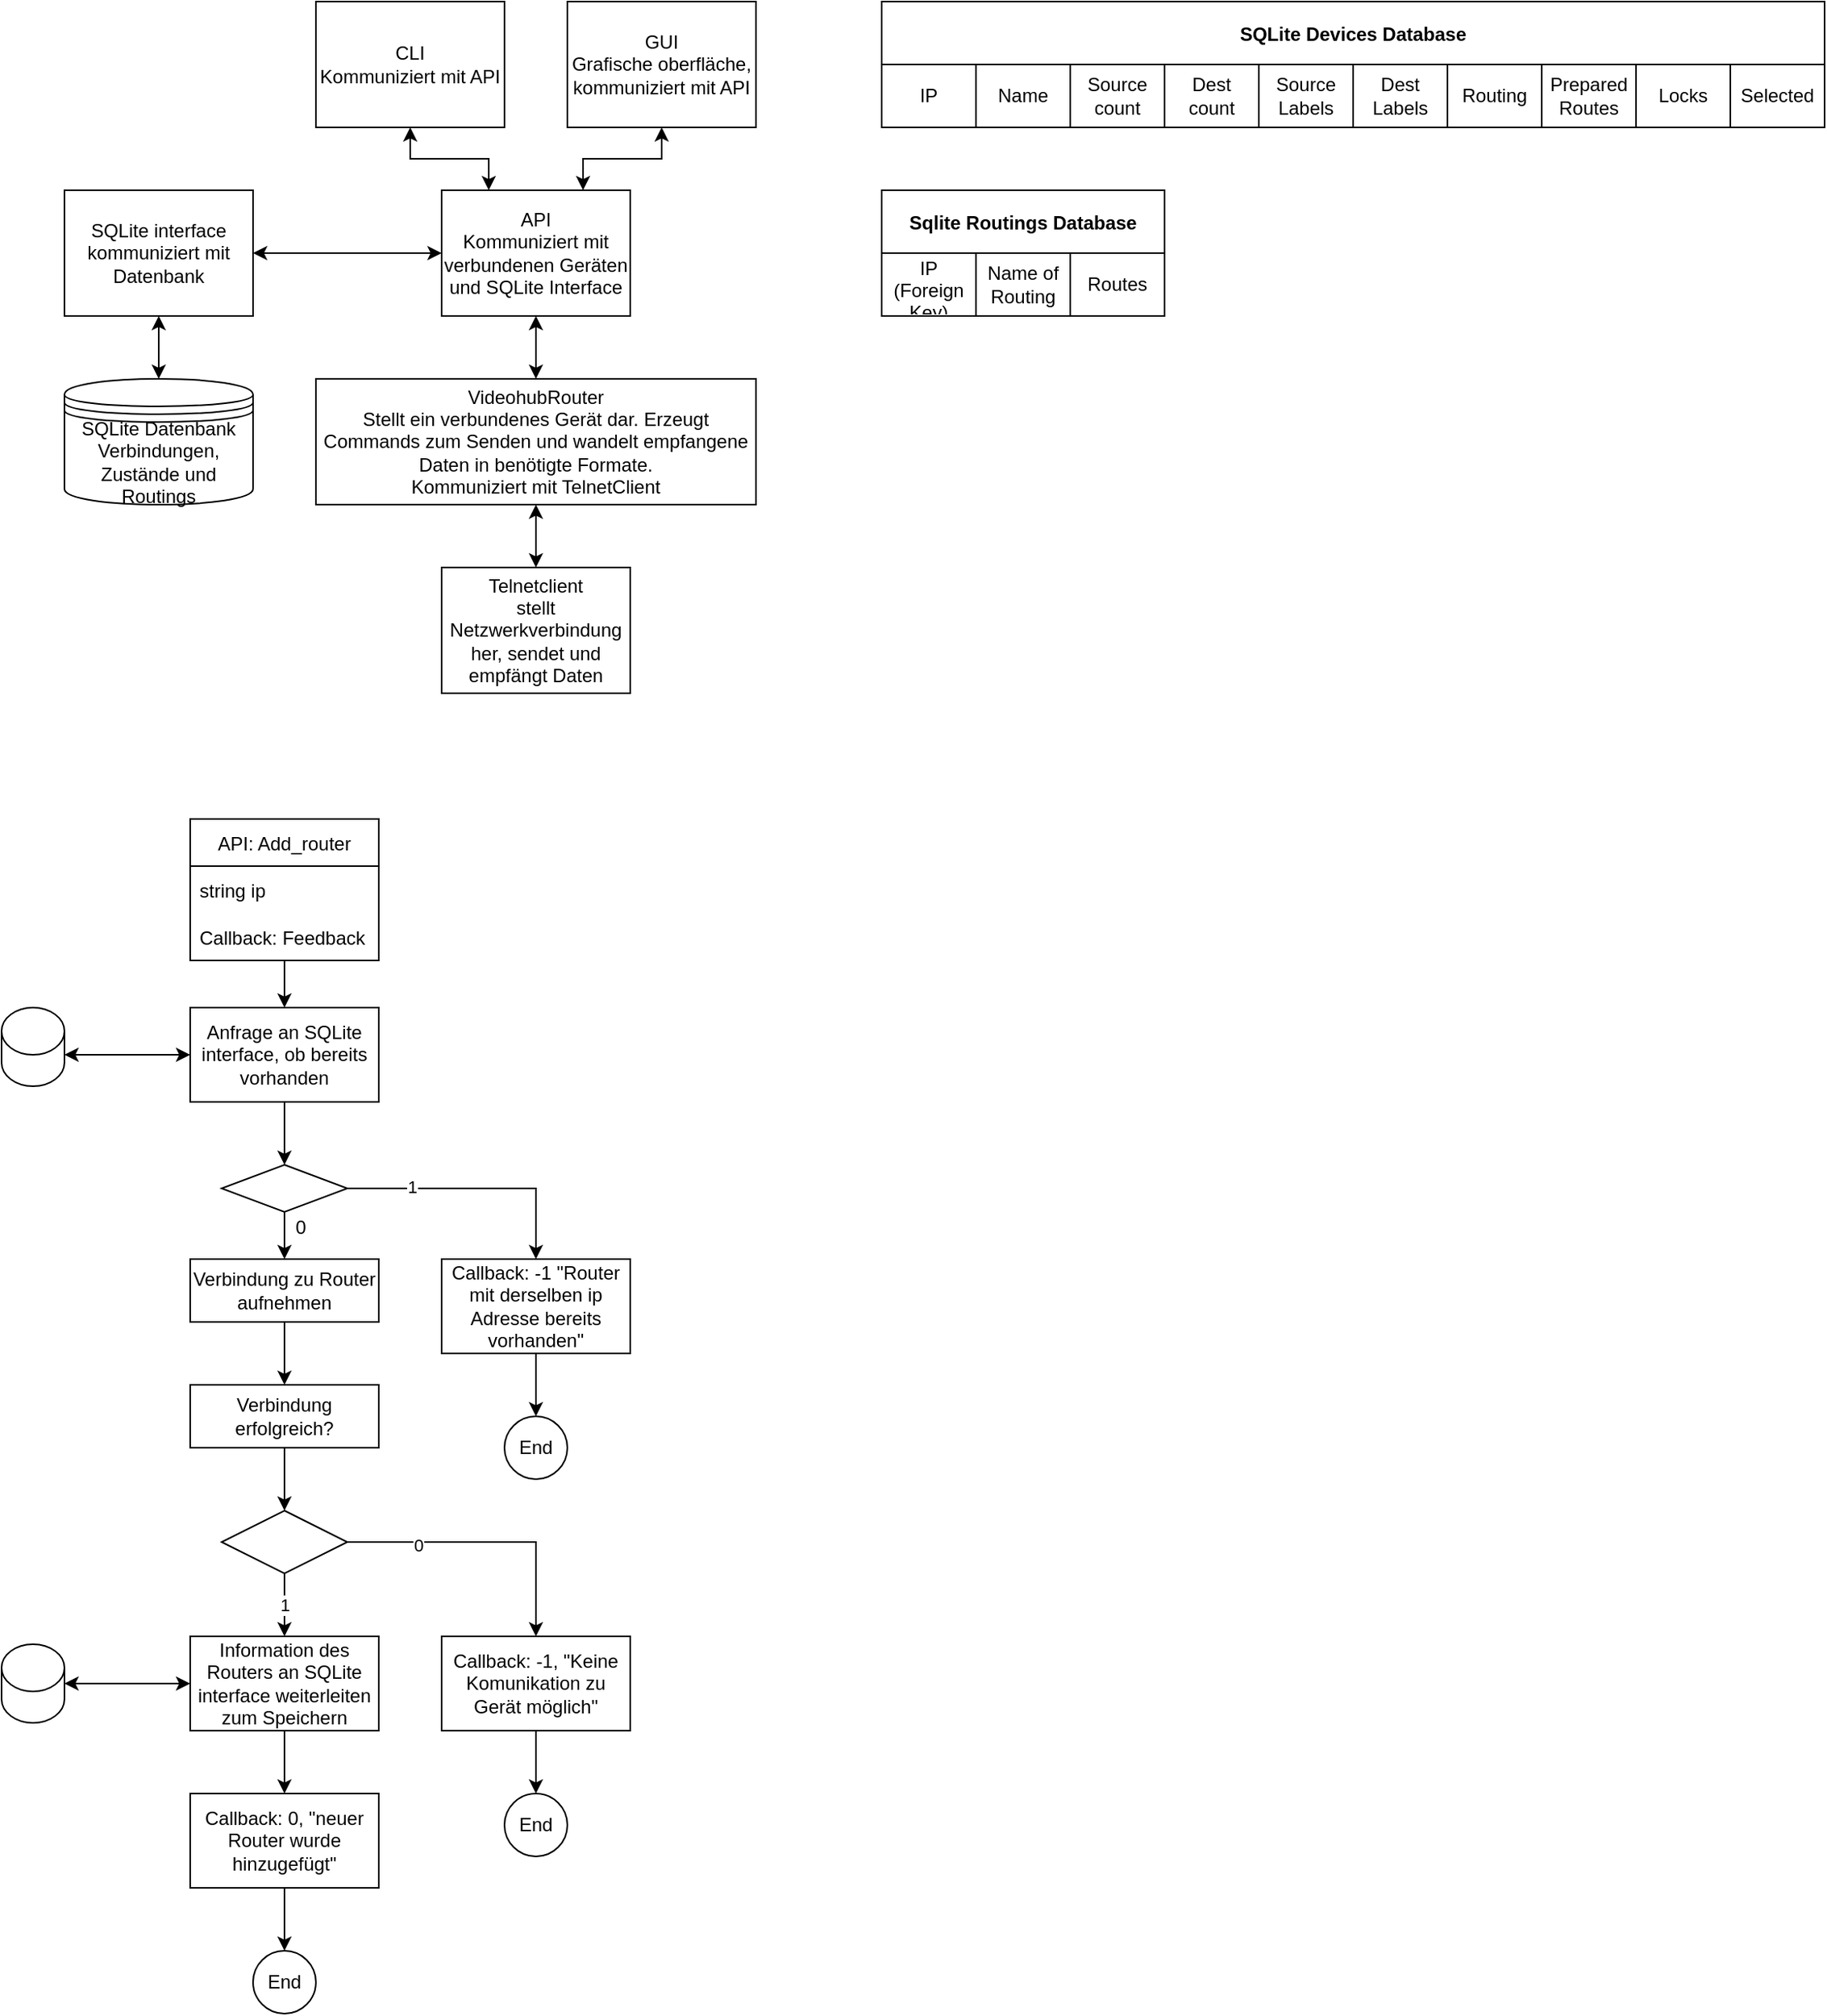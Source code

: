 <mxfile version="20.3.0" type="device"><diagram id="jHEWqjT4BDZ1wKN0tqr5" name="Seite-1"><mxGraphModel dx="1038" dy="649" grid="1" gridSize="10" guides="1" tooltips="1" connect="1" arrows="1" fold="1" page="1" pageScale="1" pageWidth="827" pageHeight="1169" math="0" shadow="0"><root><mxCell id="0"/><mxCell id="1" parent="0"/><mxCell id="dvPNQappkLJi1JhGvWP9-1" value="CLI&lt;br&gt;Kommuniziert mit API" style="rounded=0;whiteSpace=wrap;html=1;" parent="1" vertex="1"><mxGeometry x="240" y="40" width="120" height="80" as="geometry"/></mxCell><mxCell id="dvPNQappkLJi1JhGvWP9-13" style="edgeStyle=orthogonalEdgeStyle;rounded=0;orthogonalLoop=1;jettySize=auto;html=1;exitX=0.5;exitY=1;exitDx=0;exitDy=0;entryX=0.5;entryY=0;entryDx=0;entryDy=0;startArrow=classic;startFill=1;" parent="1" source="dvPNQappkLJi1JhGvWP9-2" target="dvPNQappkLJi1JhGvWP9-4" edge="1"><mxGeometry relative="1" as="geometry"/></mxCell><mxCell id="dvPNQappkLJi1JhGvWP9-15" style="edgeStyle=orthogonalEdgeStyle;rounded=0;orthogonalLoop=1;jettySize=auto;html=1;exitX=0.25;exitY=0;exitDx=0;exitDy=0;startArrow=classic;startFill=1;" parent="1" source="dvPNQappkLJi1JhGvWP9-2" target="dvPNQappkLJi1JhGvWP9-1" edge="1"><mxGeometry relative="1" as="geometry"/></mxCell><mxCell id="dvPNQappkLJi1JhGvWP9-16" style="edgeStyle=orthogonalEdgeStyle;rounded=0;orthogonalLoop=1;jettySize=auto;html=1;exitX=0.75;exitY=0;exitDx=0;exitDy=0;startArrow=classic;startFill=1;" parent="1" source="dvPNQappkLJi1JhGvWP9-2" target="dvPNQappkLJi1JhGvWP9-3" edge="1"><mxGeometry relative="1" as="geometry"/></mxCell><mxCell id="dvPNQappkLJi1JhGvWP9-2" value="API&lt;br&gt;Kommuniziert mit verbundenen Geräten und SQLite Interface" style="rounded=0;whiteSpace=wrap;html=1;" parent="1" vertex="1"><mxGeometry x="320" y="160" width="120" height="80" as="geometry"/></mxCell><mxCell id="dvPNQappkLJi1JhGvWP9-3" value="GUI&lt;br&gt;Grafische oberfläche, kommuniziert mit API" style="rounded=0;whiteSpace=wrap;html=1;" parent="1" vertex="1"><mxGeometry x="400" y="40" width="120" height="80" as="geometry"/></mxCell><mxCell id="dvPNQappkLJi1JhGvWP9-17" style="edgeStyle=orthogonalEdgeStyle;rounded=0;orthogonalLoop=1;jettySize=auto;html=1;startArrow=classic;startFill=1;" parent="1" source="dvPNQappkLJi1JhGvWP9-4" target="dvPNQappkLJi1JhGvWP9-5" edge="1"><mxGeometry relative="1" as="geometry"/></mxCell><mxCell id="dvPNQappkLJi1JhGvWP9-4" value="VideohubRouter&lt;br&gt;Stellt ein verbundenes Gerät dar. Erzeugt Commands zum Senden und wandelt empfangene Daten in benötigte Formate.&lt;br&gt;Kommuniziert mit TelnetClient" style="rounded=0;whiteSpace=wrap;html=1;" parent="1" vertex="1"><mxGeometry x="240" y="280" width="280" height="80" as="geometry"/></mxCell><mxCell id="dvPNQappkLJi1JhGvWP9-5" value="Telnetclient&lt;br&gt;stellt Netzwerkverbindung her, sendet und empfängt Daten" style="rounded=0;whiteSpace=wrap;html=1;" parent="1" vertex="1"><mxGeometry x="320" y="400" width="120" height="80" as="geometry"/></mxCell><mxCell id="dvPNQappkLJi1JhGvWP9-6" value="SQLite Datenbank&lt;br&gt;Verbindungen, Zustände und Routings" style="shape=datastore;whiteSpace=wrap;html=1;" parent="1" vertex="1"><mxGeometry x="80" y="280" width="120" height="80" as="geometry"/></mxCell><mxCell id="dvPNQappkLJi1JhGvWP9-10" style="edgeStyle=orthogonalEdgeStyle;rounded=0;orthogonalLoop=1;jettySize=auto;html=1;entryX=0.5;entryY=0;entryDx=0;entryDy=0;startArrow=classic;startFill=1;" parent="1" source="dvPNQappkLJi1JhGvWP9-7" target="dvPNQappkLJi1JhGvWP9-6" edge="1"><mxGeometry relative="1" as="geometry"/></mxCell><mxCell id="dvPNQappkLJi1JhGvWP9-12" style="edgeStyle=orthogonalEdgeStyle;rounded=0;orthogonalLoop=1;jettySize=auto;html=1;entryX=0;entryY=0.5;entryDx=0;entryDy=0;startArrow=classic;startFill=1;" parent="1" source="dvPNQappkLJi1JhGvWP9-7" target="dvPNQappkLJi1JhGvWP9-2" edge="1"><mxGeometry relative="1" as="geometry"/></mxCell><mxCell id="dvPNQappkLJi1JhGvWP9-7" value="SQLite interface&lt;br&gt;kommuniziert mit Datenbank" style="rounded=0;whiteSpace=wrap;html=1;" parent="1" vertex="1"><mxGeometry x="80" y="160" width="120" height="80" as="geometry"/></mxCell><mxCell id="dvPNQappkLJi1JhGvWP9-29" style="edgeStyle=orthogonalEdgeStyle;rounded=0;orthogonalLoop=1;jettySize=auto;html=1;startArrow=none;startFill=0;" parent="1" source="dvPNQappkLJi1JhGvWP9-18" target="dvPNQappkLJi1JhGvWP9-28" edge="1"><mxGeometry relative="1" as="geometry"/></mxCell><mxCell id="dvPNQappkLJi1JhGvWP9-32" style="edgeStyle=orthogonalEdgeStyle;rounded=0;orthogonalLoop=1;jettySize=auto;html=1;startArrow=none;startFill=0;" parent="1" source="dvPNQappkLJi1JhGvWP9-18" target="dvPNQappkLJi1JhGvWP9-31" edge="1"><mxGeometry relative="1" as="geometry"/></mxCell><mxCell id="dvPNQappkLJi1JhGvWP9-36" value="1" style="edgeLabel;html=1;align=center;verticalAlign=middle;resizable=0;points=[];" parent="dvPNQappkLJi1JhGvWP9-32" vertex="1" connectable="0"><mxGeometry x="-0.505" y="1" relative="1" as="geometry"><mxPoint as="offset"/></mxGeometry></mxCell><mxCell id="dvPNQappkLJi1JhGvWP9-18" value="" style="rhombus;whiteSpace=wrap;html=1;" parent="1" vertex="1"><mxGeometry x="180" y="780" width="80" height="30" as="geometry"/></mxCell><mxCell id="dvPNQappkLJi1JhGvWP9-26" style="edgeStyle=orthogonalEdgeStyle;rounded=0;orthogonalLoop=1;jettySize=auto;html=1;startArrow=none;startFill=0;" parent="1" source="dvPNQappkLJi1JhGvWP9-20" target="dvPNQappkLJi1JhGvWP9-25" edge="1"><mxGeometry relative="1" as="geometry"/></mxCell><mxCell id="dvPNQappkLJi1JhGvWP9-20" value="API: Add_router" style="swimlane;fontStyle=0;childLayout=stackLayout;horizontal=1;startSize=30;horizontalStack=0;resizeParent=1;resizeParentMax=0;resizeLast=0;collapsible=1;marginBottom=0;" parent="1" vertex="1"><mxGeometry x="160" y="560" width="120" height="90" as="geometry"/></mxCell><mxCell id="dvPNQappkLJi1JhGvWP9-21" value="string ip" style="text;strokeColor=none;fillColor=none;align=left;verticalAlign=middle;spacingLeft=4;spacingRight=4;overflow=hidden;points=[[0,0.5],[1,0.5]];portConstraint=eastwest;rotatable=0;" parent="dvPNQappkLJi1JhGvWP9-20" vertex="1"><mxGeometry y="30" width="120" height="30" as="geometry"/></mxCell><mxCell id="dvPNQappkLJi1JhGvWP9-24" value="Callback: Feedback" style="text;strokeColor=none;fillColor=none;align=left;verticalAlign=middle;spacingLeft=4;spacingRight=4;overflow=hidden;points=[[0,0.5],[1,0.5]];portConstraint=eastwest;rotatable=0;" parent="dvPNQappkLJi1JhGvWP9-20" vertex="1"><mxGeometry y="60" width="120" height="30" as="geometry"/></mxCell><mxCell id="dvPNQappkLJi1JhGvWP9-27" style="edgeStyle=orthogonalEdgeStyle;rounded=0;orthogonalLoop=1;jettySize=auto;html=1;startArrow=none;startFill=0;" parent="1" source="dvPNQappkLJi1JhGvWP9-25" target="dvPNQappkLJi1JhGvWP9-18" edge="1"><mxGeometry relative="1" as="geometry"/></mxCell><mxCell id="dvPNQappkLJi1JhGvWP9-25" value="Anfrage an SQLite interface, ob bereits vorhanden" style="rounded=0;whiteSpace=wrap;html=1;" parent="1" vertex="1"><mxGeometry x="160" y="680" width="120" height="60" as="geometry"/></mxCell><mxCell id="dvPNQappkLJi1JhGvWP9-39" style="edgeStyle=orthogonalEdgeStyle;rounded=0;orthogonalLoop=1;jettySize=auto;html=1;startArrow=none;startFill=0;" parent="1" source="dvPNQappkLJi1JhGvWP9-28" target="dvPNQappkLJi1JhGvWP9-38" edge="1"><mxGeometry relative="1" as="geometry"/></mxCell><mxCell id="dvPNQappkLJi1JhGvWP9-28" value="Verbindung zu Router aufnehmen" style="rounded=0;whiteSpace=wrap;html=1;" parent="1" vertex="1"><mxGeometry x="160" y="840" width="120" height="40" as="geometry"/></mxCell><mxCell id="dvPNQappkLJi1JhGvWP9-30" value="0" style="text;html=1;align=center;verticalAlign=middle;resizable=0;points=[];autosize=1;strokeColor=none;fillColor=none;" parent="1" vertex="1"><mxGeometry x="215" y="805" width="30" height="30" as="geometry"/></mxCell><mxCell id="dvPNQappkLJi1JhGvWP9-35" style="edgeStyle=orthogonalEdgeStyle;rounded=0;orthogonalLoop=1;jettySize=auto;html=1;startArrow=none;startFill=0;" parent="1" source="dvPNQappkLJi1JhGvWP9-31" target="dvPNQappkLJi1JhGvWP9-33" edge="1"><mxGeometry relative="1" as="geometry"/></mxCell><mxCell id="dvPNQappkLJi1JhGvWP9-31" value="Callback: -1 &quot;Router mit derselben ip Adresse bereits vorhanden&quot;" style="rounded=0;whiteSpace=wrap;html=1;" parent="1" vertex="1"><mxGeometry x="320" y="840" width="120" height="60" as="geometry"/></mxCell><mxCell id="dvPNQappkLJi1JhGvWP9-33" value="End" style="ellipse;whiteSpace=wrap;html=1;" parent="1" vertex="1"><mxGeometry x="360" y="940" width="40" height="40" as="geometry"/></mxCell><mxCell id="dvPNQappkLJi1JhGvWP9-41" style="edgeStyle=orthogonalEdgeStyle;rounded=0;orthogonalLoop=1;jettySize=auto;html=1;startArrow=none;startFill=0;" parent="1" source="dvPNQappkLJi1JhGvWP9-38" target="dvPNQappkLJi1JhGvWP9-40" edge="1"><mxGeometry relative="1" as="geometry"/></mxCell><mxCell id="dvPNQappkLJi1JhGvWP9-38" value="Verbindung erfolgreich?" style="rounded=0;whiteSpace=wrap;html=1;" parent="1" vertex="1"><mxGeometry x="160" y="920" width="120" height="40" as="geometry"/></mxCell><mxCell id="dvPNQappkLJi1JhGvWP9-43" style="edgeStyle=orthogonalEdgeStyle;rounded=0;orthogonalLoop=1;jettySize=auto;html=1;startArrow=none;startFill=0;" parent="1" source="dvPNQappkLJi1JhGvWP9-40" target="dvPNQappkLJi1JhGvWP9-42" edge="1"><mxGeometry relative="1" as="geometry"/></mxCell><mxCell id="dvPNQappkLJi1JhGvWP9-44" value="0" style="edgeLabel;html=1;align=center;verticalAlign=middle;resizable=0;points=[];" parent="dvPNQappkLJi1JhGvWP9-43" vertex="1" connectable="0"><mxGeometry x="-0.507" y="-2" relative="1" as="geometry"><mxPoint as="offset"/></mxGeometry></mxCell><mxCell id="dvPNQappkLJi1JhGvWP9-46" value="1" style="edgeStyle=orthogonalEdgeStyle;rounded=0;orthogonalLoop=1;jettySize=auto;html=1;startArrow=none;startFill=0;" parent="1" source="dvPNQappkLJi1JhGvWP9-40" target="dvPNQappkLJi1JhGvWP9-45" edge="1"><mxGeometry relative="1" as="geometry"/></mxCell><mxCell id="dvPNQappkLJi1JhGvWP9-40" value="" style="rhombus;whiteSpace=wrap;html=1;" parent="1" vertex="1"><mxGeometry x="180" y="1000" width="80" height="40" as="geometry"/></mxCell><mxCell id="dvPNQappkLJi1JhGvWP9-52" style="edgeStyle=orthogonalEdgeStyle;rounded=0;orthogonalLoop=1;jettySize=auto;html=1;entryX=0.5;entryY=0;entryDx=0;entryDy=0;startArrow=none;startFill=0;" parent="1" source="dvPNQappkLJi1JhGvWP9-42" target="dvPNQappkLJi1JhGvWP9-49" edge="1"><mxGeometry relative="1" as="geometry"/></mxCell><mxCell id="dvPNQappkLJi1JhGvWP9-42" value="Callback: -1, &quot;Keine Komunikation zu Gerät möglich&quot;" style="rounded=0;whiteSpace=wrap;html=1;" parent="1" vertex="1"><mxGeometry x="320" y="1080" width="120" height="60" as="geometry"/></mxCell><mxCell id="dvPNQappkLJi1JhGvWP9-48" value="" style="edgeStyle=orthogonalEdgeStyle;rounded=0;orthogonalLoop=1;jettySize=auto;html=1;startArrow=none;startFill=0;" parent="1" source="dvPNQappkLJi1JhGvWP9-45" target="dvPNQappkLJi1JhGvWP9-47" edge="1"><mxGeometry relative="1" as="geometry"/></mxCell><mxCell id="CBnPiMGTZ0-3gT59SLHv-36" style="edgeStyle=orthogonalEdgeStyle;rounded=0;orthogonalLoop=1;jettySize=auto;html=1;startArrow=classic;startFill=1;" parent="1" source="dvPNQappkLJi1JhGvWP9-45" target="CBnPiMGTZ0-3gT59SLHv-35" edge="1"><mxGeometry relative="1" as="geometry"/></mxCell><mxCell id="dvPNQappkLJi1JhGvWP9-45" value="Information des Routers an SQLite interface weiterleiten zum Speichern" style="whiteSpace=wrap;html=1;" parent="1" vertex="1"><mxGeometry x="160" y="1080" width="120" height="60" as="geometry"/></mxCell><mxCell id="dvPNQappkLJi1JhGvWP9-51" style="edgeStyle=orthogonalEdgeStyle;rounded=0;orthogonalLoop=1;jettySize=auto;html=1;startArrow=none;startFill=0;" parent="1" source="dvPNQappkLJi1JhGvWP9-47" target="dvPNQappkLJi1JhGvWP9-50" edge="1"><mxGeometry relative="1" as="geometry"/></mxCell><mxCell id="dvPNQappkLJi1JhGvWP9-47" value="Callback: 0, &quot;neuer Router wurde hinzugefügt&quot;" style="whiteSpace=wrap;html=1;" parent="1" vertex="1"><mxGeometry x="160" y="1180" width="120" height="60" as="geometry"/></mxCell><mxCell id="dvPNQappkLJi1JhGvWP9-49" value="End" style="ellipse;whiteSpace=wrap;html=1;" parent="1" vertex="1"><mxGeometry x="360" y="1180" width="40" height="40" as="geometry"/></mxCell><mxCell id="dvPNQappkLJi1JhGvWP9-50" value="End" style="ellipse;whiteSpace=wrap;html=1;" parent="1" vertex="1"><mxGeometry x="200" y="1280" width="40" height="40" as="geometry"/></mxCell><mxCell id="CBnPiMGTZ0-3gT59SLHv-1" value="SQLite Devices Database" style="shape=table;startSize=40;container=1;collapsible=0;childLayout=tableLayout;fontStyle=1;align=center;" parent="1" vertex="1"><mxGeometry x="600" y="40" width="600" height="80" as="geometry"/></mxCell><mxCell id="CBnPiMGTZ0-3gT59SLHv-18" style="shape=tableRow;horizontal=0;startSize=0;swimlaneHead=0;swimlaneBody=0;top=0;left=0;bottom=0;right=0;collapsible=0;dropTarget=0;fillColor=none;points=[[0,0.5],[1,0.5]];portConstraint=eastwest;" parent="CBnPiMGTZ0-3gT59SLHv-1" vertex="1"><mxGeometry y="40" width="600" height="40" as="geometry"/></mxCell><mxCell id="CBnPiMGTZ0-3gT59SLHv-19" value="IP" style="shape=partialRectangle;html=1;whiteSpace=wrap;connectable=0;fillColor=none;top=0;left=0;bottom=0;right=0;overflow=hidden;" parent="CBnPiMGTZ0-3gT59SLHv-18" vertex="1"><mxGeometry width="60" height="40" as="geometry"><mxRectangle width="60" height="40" as="alternateBounds"/></mxGeometry></mxCell><mxCell id="CBnPiMGTZ0-3gT59SLHv-20" value="Name" style="shape=partialRectangle;html=1;whiteSpace=wrap;connectable=0;fillColor=none;top=0;left=0;bottom=0;right=0;overflow=hidden;" parent="CBnPiMGTZ0-3gT59SLHv-18" vertex="1"><mxGeometry x="60" width="60" height="40" as="geometry"><mxRectangle width="60" height="40" as="alternateBounds"/></mxGeometry></mxCell><mxCell id="CBnPiMGTZ0-3gT59SLHv-21" value="Source&lt;br&gt;count" style="shape=partialRectangle;html=1;whiteSpace=wrap;connectable=0;fillColor=none;top=0;left=0;bottom=0;right=0;overflow=hidden;" parent="CBnPiMGTZ0-3gT59SLHv-18" vertex="1"><mxGeometry x="120" width="60" height="40" as="geometry"><mxRectangle width="60" height="40" as="alternateBounds"/></mxGeometry></mxCell><mxCell id="CBnPiMGTZ0-3gT59SLHv-22" value="Dest&lt;br&gt;count" style="shape=partialRectangle;html=1;whiteSpace=wrap;connectable=0;fillColor=none;top=0;left=0;bottom=0;right=0;overflow=hidden;" parent="CBnPiMGTZ0-3gT59SLHv-18" vertex="1"><mxGeometry x="180" width="60" height="40" as="geometry"><mxRectangle width="60" height="40" as="alternateBounds"/></mxGeometry></mxCell><mxCell id="CBnPiMGTZ0-3gT59SLHv-23" value="Source&lt;br&gt;Labels" style="shape=partialRectangle;html=1;whiteSpace=wrap;connectable=0;fillColor=none;top=0;left=0;bottom=0;right=0;overflow=hidden;" parent="CBnPiMGTZ0-3gT59SLHv-18" vertex="1"><mxGeometry x="240" width="60" height="40" as="geometry"><mxRectangle width="60" height="40" as="alternateBounds"/></mxGeometry></mxCell><mxCell id="CBnPiMGTZ0-3gT59SLHv-24" value="Dest&lt;br&gt;Labels" style="shape=partialRectangle;html=1;whiteSpace=wrap;connectable=0;fillColor=none;top=0;left=0;bottom=0;right=0;overflow=hidden;" parent="CBnPiMGTZ0-3gT59SLHv-18" vertex="1"><mxGeometry x="300" width="60" height="40" as="geometry"><mxRectangle width="60" height="40" as="alternateBounds"/></mxGeometry></mxCell><mxCell id="CBnPiMGTZ0-3gT59SLHv-25" value="Routing" style="shape=partialRectangle;html=1;whiteSpace=wrap;connectable=0;fillColor=none;top=0;left=0;bottom=0;right=0;overflow=hidden;" parent="CBnPiMGTZ0-3gT59SLHv-18" vertex="1"><mxGeometry x="360" width="60" height="40" as="geometry"><mxRectangle width="60" height="40" as="alternateBounds"/></mxGeometry></mxCell><mxCell id="CBnPiMGTZ0-3gT59SLHv-30" value="Prepared Routes" style="shape=partialRectangle;html=1;whiteSpace=wrap;connectable=0;fillColor=none;top=0;left=0;bottom=0;right=0;overflow=hidden;" parent="CBnPiMGTZ0-3gT59SLHv-18" vertex="1"><mxGeometry x="420" width="60" height="40" as="geometry"><mxRectangle width="60" height="40" as="alternateBounds"/></mxGeometry></mxCell><mxCell id="CBnPiMGTZ0-3gT59SLHv-29" value="Locks" style="shape=partialRectangle;html=1;whiteSpace=wrap;connectable=0;fillColor=none;top=0;left=0;bottom=0;right=0;overflow=hidden;" parent="CBnPiMGTZ0-3gT59SLHv-18" vertex="1"><mxGeometry x="480" width="60" height="40" as="geometry"><mxRectangle width="60" height="40" as="alternateBounds"/></mxGeometry></mxCell><mxCell id="c1aPV9nk9wEzXuc0FQDw-14" value="Selected" style="shape=partialRectangle;html=1;whiteSpace=wrap;connectable=0;fillColor=none;top=0;left=0;bottom=0;right=0;overflow=hidden;" vertex="1" parent="CBnPiMGTZ0-3gT59SLHv-18"><mxGeometry x="540" width="60" height="40" as="geometry"><mxRectangle width="60" height="40" as="alternateBounds"/></mxGeometry></mxCell><mxCell id="CBnPiMGTZ0-3gT59SLHv-34" style="edgeStyle=orthogonalEdgeStyle;rounded=0;orthogonalLoop=1;jettySize=auto;html=1;startArrow=classic;startFill=1;" parent="1" source="CBnPiMGTZ0-3gT59SLHv-32" target="dvPNQappkLJi1JhGvWP9-25" edge="1"><mxGeometry relative="1" as="geometry"><Array as="points"><mxPoint x="100" y="710"/><mxPoint x="100" y="710"/></Array></mxGeometry></mxCell><mxCell id="CBnPiMGTZ0-3gT59SLHv-32" value="" style="shape=cylinder3;whiteSpace=wrap;html=1;boundedLbl=1;backgroundOutline=1;size=15;" parent="1" vertex="1"><mxGeometry x="40" y="680" width="40" height="50" as="geometry"/></mxCell><mxCell id="CBnPiMGTZ0-3gT59SLHv-35" value="" style="shape=cylinder3;whiteSpace=wrap;html=1;boundedLbl=1;backgroundOutline=1;size=15;" parent="1" vertex="1"><mxGeometry x="40" y="1085" width="40" height="50" as="geometry"/></mxCell><mxCell id="c1aPV9nk9wEzXuc0FQDw-1" value="Sqlite Routings Database" style="shape=table;startSize=40;container=1;collapsible=0;childLayout=tableLayout;fontStyle=1;align=center;" vertex="1" parent="1"><mxGeometry x="600" y="160" width="180" height="80" as="geometry"/></mxCell><mxCell id="c1aPV9nk9wEzXuc0FQDw-2" value="" style="shape=tableRow;horizontal=0;startSize=0;swimlaneHead=0;swimlaneBody=0;top=0;left=0;bottom=0;right=0;collapsible=0;dropTarget=0;fillColor=none;points=[[0,0.5],[1,0.5]];portConstraint=eastwest;" vertex="1" parent="c1aPV9nk9wEzXuc0FQDw-1"><mxGeometry y="40" width="180" height="40" as="geometry"/></mxCell><mxCell id="c1aPV9nk9wEzXuc0FQDw-3" value="IP&lt;br&gt;(Foreign Key)" style="shape=partialRectangle;html=1;whiteSpace=wrap;connectable=0;fillColor=none;top=0;left=0;bottom=0;right=0;overflow=hidden;" vertex="1" parent="c1aPV9nk9wEzXuc0FQDw-2"><mxGeometry width="60" height="40" as="geometry"><mxRectangle width="60" height="40" as="alternateBounds"/></mxGeometry></mxCell><mxCell id="c1aPV9nk9wEzXuc0FQDw-4" value="Name of Routing" style="shape=partialRectangle;html=1;whiteSpace=wrap;connectable=0;fillColor=none;top=0;left=0;bottom=0;right=0;overflow=hidden;" vertex="1" parent="c1aPV9nk9wEzXuc0FQDw-2"><mxGeometry x="60" width="60" height="40" as="geometry"><mxRectangle width="60" height="40" as="alternateBounds"/></mxGeometry></mxCell><mxCell id="c1aPV9nk9wEzXuc0FQDw-5" value="Routes" style="shape=partialRectangle;html=1;whiteSpace=wrap;connectable=0;fillColor=none;top=0;left=0;bottom=0;right=0;overflow=hidden;" vertex="1" parent="c1aPV9nk9wEzXuc0FQDw-2"><mxGeometry x="120" width="60" height="40" as="geometry"><mxRectangle width="60" height="40" as="alternateBounds"/></mxGeometry></mxCell></root></mxGraphModel></diagram></mxfile>